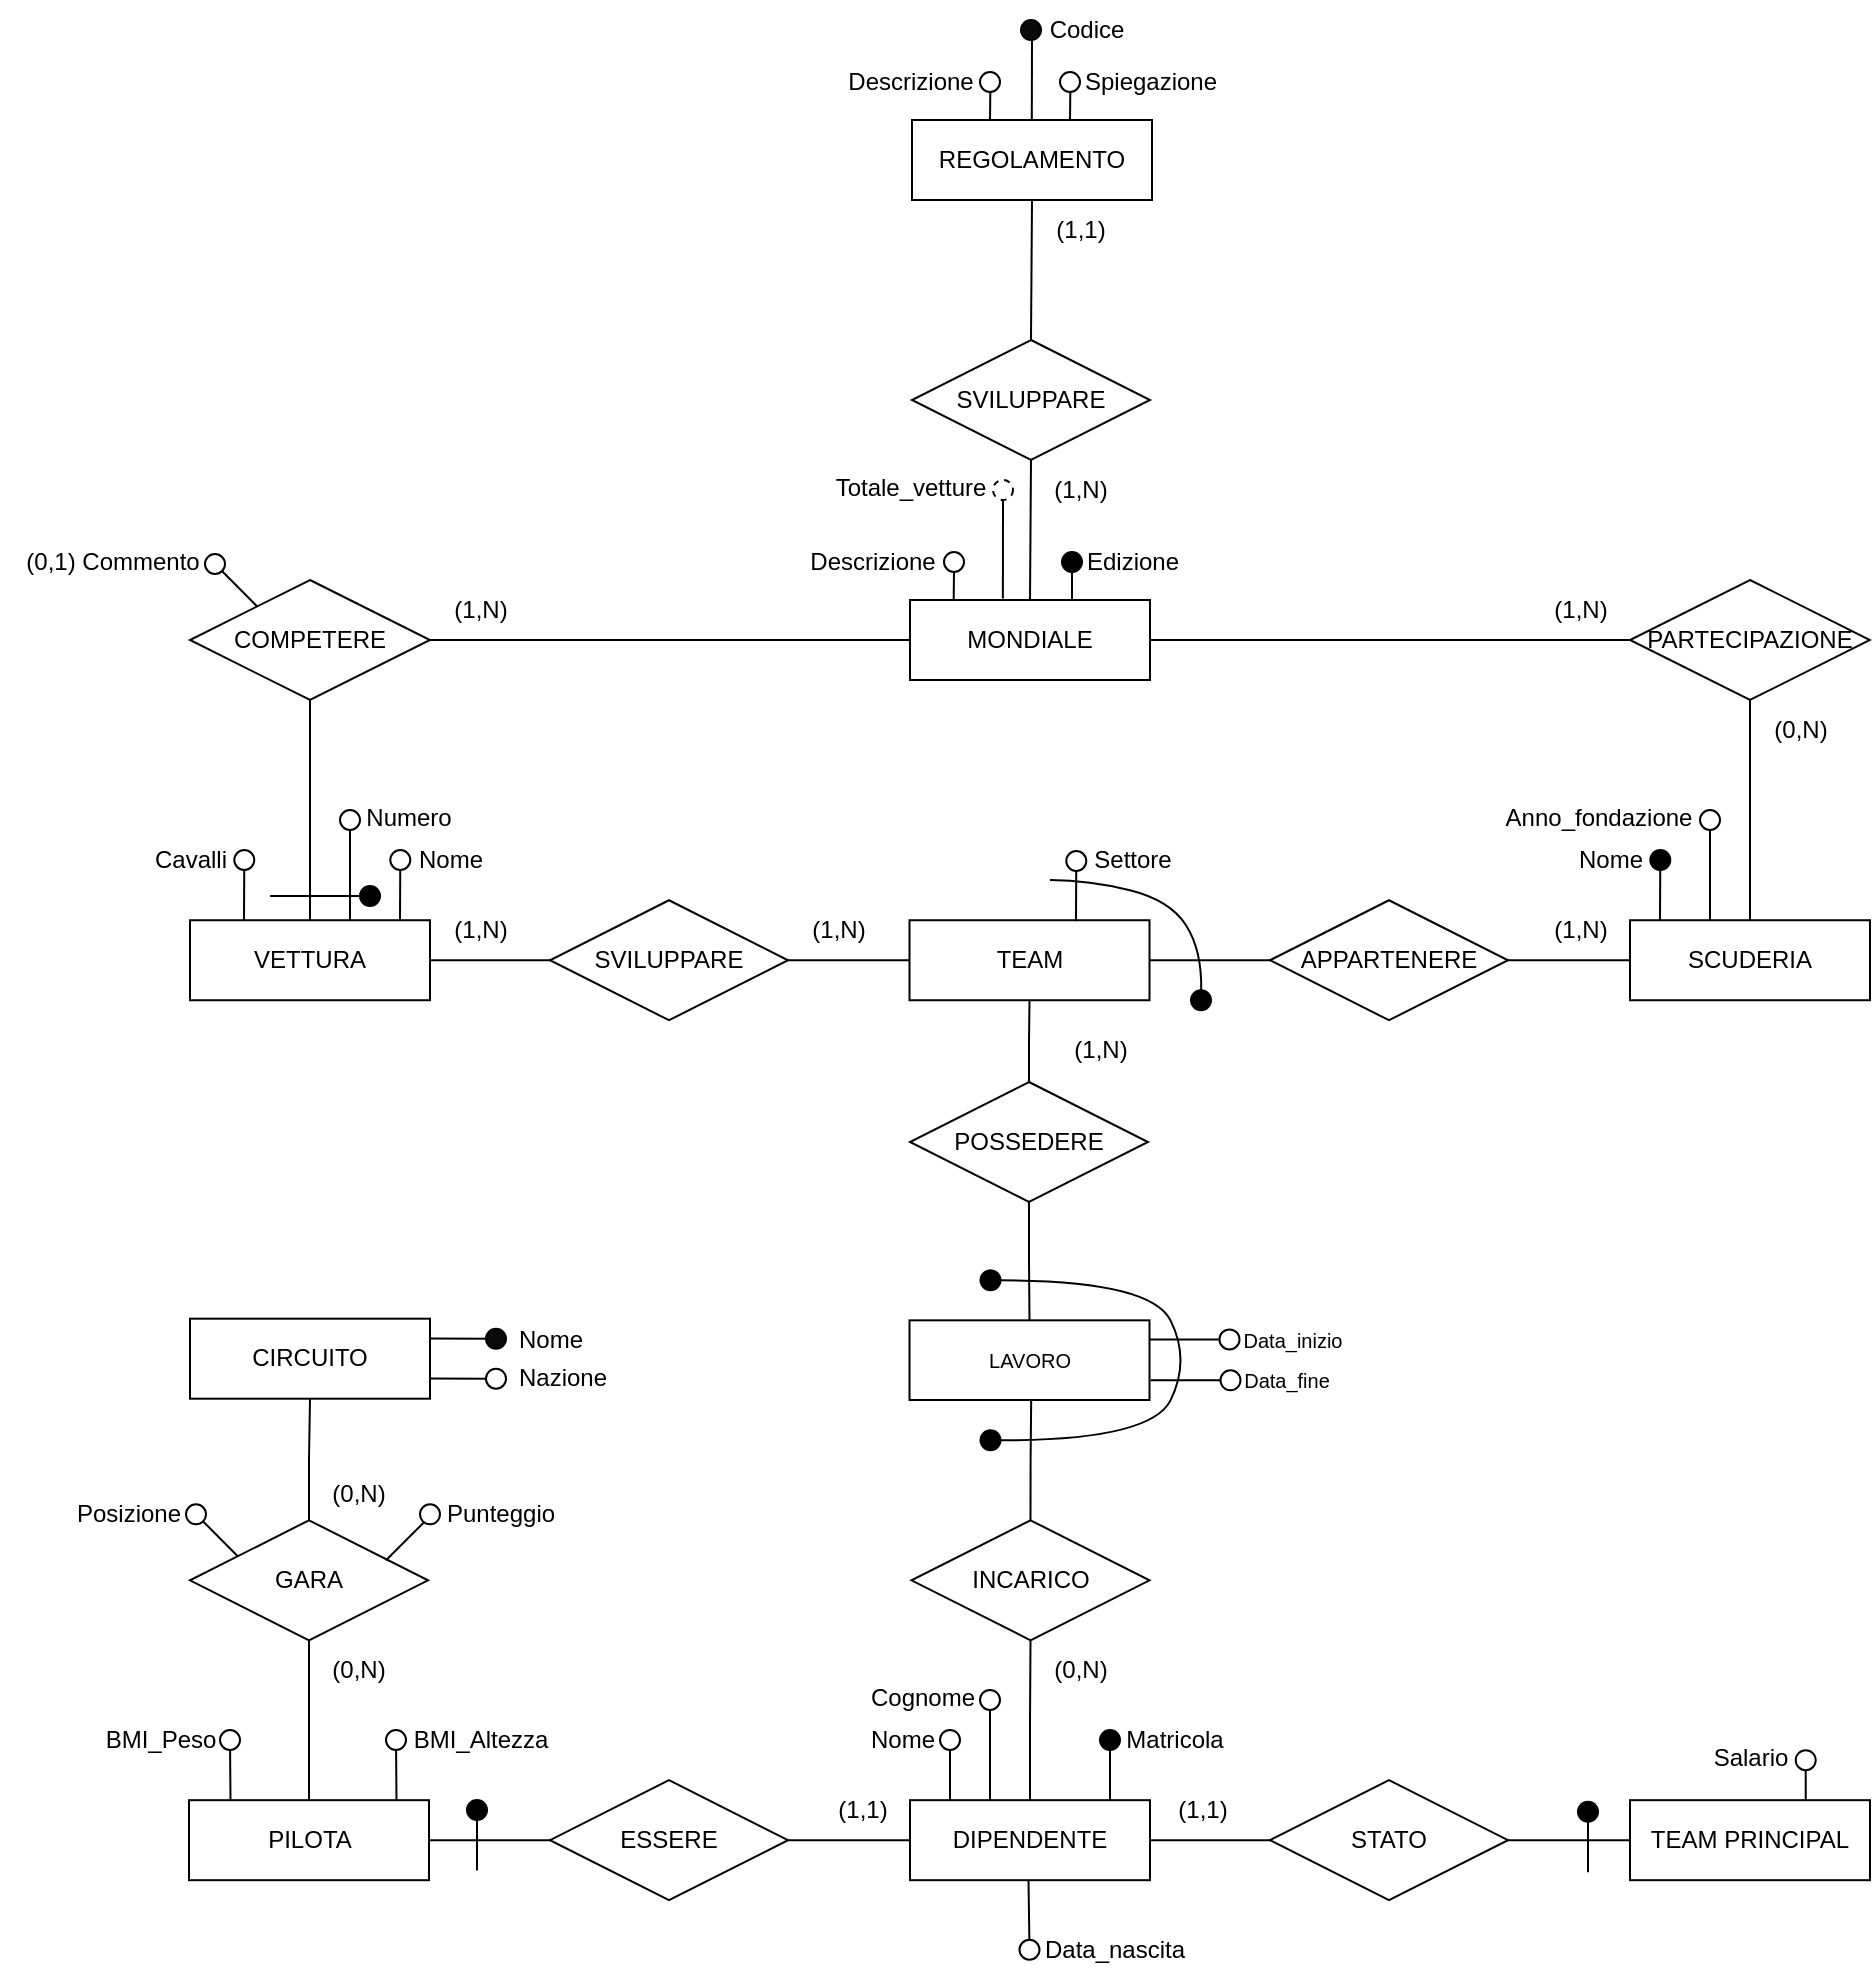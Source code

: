 <mxfile version="20.8.10" type="device"><diagram id="4FSDYyUPJSmBLNU-ZHvh" name="Pagina-1"><mxGraphModel dx="408" dy="1900" grid="1" gridSize="10" guides="1" tooltips="1" connect="1" arrows="1" fold="1" page="1" pageScale="1" pageWidth="827" pageHeight="1169" math="0" shadow="0"><root><mxCell id="0"/><mxCell id="1" parent="0"/><mxCell id="aHdvGGDk6KMCq1MpV2zg-126" style="edgeStyle=orthogonalEdgeStyle;rounded=0;orthogonalLoop=1;jettySize=auto;html=1;entryX=0;entryY=0.5;entryDx=0;entryDy=0;endArrow=none;endFill=0;" parent="1" source="aHdvGGDk6KMCq1MpV2zg-1" target="aHdvGGDk6KMCq1MpV2zg-125" edge="1"><mxGeometry relative="1" as="geometry"/></mxCell><mxCell id="aHdvGGDk6KMCq1MpV2zg-1" value="DIPENDENTE" style="rounded=0;whiteSpace=wrap;html=1;" parent="1" vertex="1"><mxGeometry x="2000" y="600.09" width="120" height="40" as="geometry"/></mxCell><mxCell id="aHdvGGDk6KMCq1MpV2zg-118" style="edgeStyle=orthogonalEdgeStyle;rounded=0;orthogonalLoop=1;jettySize=auto;html=1;entryX=0;entryY=0.5;entryDx=0;entryDy=0;endArrow=none;endFill=0;" parent="1" source="aHdvGGDk6KMCq1MpV2zg-4" target="aHdvGGDk6KMCq1MpV2zg-117" edge="1"><mxGeometry relative="1" as="geometry"/></mxCell><mxCell id="aHdvGGDk6KMCq1MpV2zg-4" value="PILOTA" style="rounded=0;whiteSpace=wrap;html=1;" parent="1" vertex="1"><mxGeometry x="1639.5" y="600.09" width="120" height="40" as="geometry"/></mxCell><mxCell id="aHdvGGDk6KMCq1MpV2zg-6" value="" style="endArrow=oval;html=1;rounded=0;endSize=10;endFill=1;" parent="1" edge="1"><mxGeometry width="50" height="50" relative="1" as="geometry"><mxPoint x="2100" y="600.09" as="sourcePoint"/><mxPoint x="2100" y="569.97" as="targetPoint"/></mxGeometry></mxCell><mxCell id="aHdvGGDk6KMCq1MpV2zg-7" value="" style="endArrow=oval;html=1;rounded=0;endSize=10;endFill=0;" parent="1" edge="1"><mxGeometry width="50" height="50" relative="1" as="geometry"><mxPoint x="2020" y="600.09" as="sourcePoint"/><mxPoint x="2020" y="569.97" as="targetPoint"/></mxGeometry></mxCell><mxCell id="aHdvGGDk6KMCq1MpV2zg-8" value="" style="endArrow=oval;html=1;rounded=0;endSize=10;endFill=0;" parent="1" edge="1"><mxGeometry width="50" height="50" relative="1" as="geometry"><mxPoint x="2040" y="600.09" as="sourcePoint"/><mxPoint x="2040" y="549.97" as="targetPoint"/></mxGeometry></mxCell><mxCell id="aHdvGGDk6KMCq1MpV2zg-9" value="Matricola" style="text;html=1;align=center;verticalAlign=middle;resizable=0;points=[];autosize=1;strokeColor=none;fillColor=none;" parent="1" vertex="1"><mxGeometry x="2097" y="554.97" width="70" height="30" as="geometry"/></mxCell><mxCell id="aHdvGGDk6KMCq1MpV2zg-10" value="Nome" style="text;html=1;align=center;verticalAlign=middle;resizable=0;points=[];autosize=1;strokeColor=none;fillColor=none;" parent="1" vertex="1"><mxGeometry x="1966" y="554.97" width="60" height="30" as="geometry"/></mxCell><mxCell id="aHdvGGDk6KMCq1MpV2zg-11" value="Cognome" style="text;html=1;align=center;verticalAlign=middle;resizable=0;points=[];autosize=1;strokeColor=none;fillColor=none;" parent="1" vertex="1"><mxGeometry x="1966" y="533.97" width="80" height="30" as="geometry"/></mxCell><mxCell id="aHdvGGDk6KMCq1MpV2zg-12" value="" style="endArrow=oval;html=1;rounded=0;endSize=10;endFill=0;" parent="1" edge="1"><mxGeometry width="50" height="50" relative="1" as="geometry"><mxPoint x="1743.25" y="600.09" as="sourcePoint"/><mxPoint x="1743" y="570" as="targetPoint"/></mxGeometry></mxCell><mxCell id="aHdvGGDk6KMCq1MpV2zg-16" value="MONDIALE" style="rounded=0;whiteSpace=wrap;html=1;" parent="1" vertex="1"><mxGeometry x="2000" width="120" height="40" as="geometry"/></mxCell><mxCell id="aHdvGGDk6KMCq1MpV2zg-17" value="Edizione" style="text;html=1;align=center;verticalAlign=middle;resizable=0;points=[];autosize=1;strokeColor=none;fillColor=none;" parent="1" vertex="1"><mxGeometry x="2076" y="-34" width="70" height="30" as="geometry"/></mxCell><mxCell id="aHdvGGDk6KMCq1MpV2zg-18" value="" style="ellipse;whiteSpace=wrap;html=1;" parent="1" vertex="1"><mxGeometry x="2017" y="-24" width="10" height="10" as="geometry"/></mxCell><mxCell id="aHdvGGDk6KMCq1MpV2zg-19" value="" style="endArrow=oval;html=1;rounded=0;endFill=1;endSize=10;" parent="1" edge="1"><mxGeometry x="-0.053" y="-9" width="50" height="50" relative="1" as="geometry"><mxPoint x="2081" as="sourcePoint"/><mxPoint x="2081" y="-19" as="targetPoint"/><mxPoint as="offset"/></mxGeometry></mxCell><mxCell id="aHdvGGDk6KMCq1MpV2zg-20" value="" style="endArrow=none;html=1;rounded=0;endFill=0;endSize=10;entryX=0.5;entryY=1;entryDx=0;entryDy=0;" parent="1" target="aHdvGGDk6KMCq1MpV2zg-18" edge="1"><mxGeometry x="1" y="-3" width="50" height="50" relative="1" as="geometry"><mxPoint x="2021.84" as="sourcePoint"/><mxPoint x="2022" y="-9" as="targetPoint"/><mxPoint as="offset"/></mxGeometry></mxCell><mxCell id="aHdvGGDk6KMCq1MpV2zg-23" value="Descrizione" style="text;html=1;align=center;verticalAlign=middle;resizable=0;points=[];autosize=1;strokeColor=none;fillColor=none;" parent="1" vertex="1"><mxGeometry x="1936" y="-34" width="90" height="30" as="geometry"/></mxCell><mxCell id="aHdvGGDk6KMCq1MpV2zg-25" style="edgeStyle=orthogonalEdgeStyle;rounded=0;orthogonalLoop=1;jettySize=auto;html=1;entryX=0;entryY=0.5;entryDx=0;entryDy=0;endArrow=none;endFill=0;endSize=10;" parent="1" source="aHdvGGDk6KMCq1MpV2zg-26" target="aHdvGGDk6KMCq1MpV2zg-37" edge="1"><mxGeometry relative="1" as="geometry"/></mxCell><mxCell id="aHdvGGDk6KMCq1MpV2zg-26" value="TEAM" style="rounded=0;whiteSpace=wrap;html=1;" parent="1" vertex="1"><mxGeometry x="1999.75" y="160.12" width="120" height="40" as="geometry"/></mxCell><mxCell id="aHdvGGDk6KMCq1MpV2zg-28" style="edgeStyle=orthogonalEdgeStyle;rounded=0;orthogonalLoop=1;jettySize=auto;html=1;entryX=0;entryY=0.5;entryDx=0;entryDy=0;endArrow=none;endFill=0;endSize=10;" parent="1" source="aHdvGGDk6KMCq1MpV2zg-31" target="aHdvGGDk6KMCq1MpV2zg-36" edge="1"><mxGeometry relative="1" as="geometry"/></mxCell><mxCell id="aHdvGGDk6KMCq1MpV2zg-29" style="edgeStyle=orthogonalEdgeStyle;rounded=0;orthogonalLoop=1;jettySize=auto;html=1;exitX=0.5;exitY=0;exitDx=0;exitDy=0;entryX=0.5;entryY=1;entryDx=0;entryDy=0;endArrow=none;endFill=0;endSize=10;" parent="1" source="aHdvGGDk6KMCq1MpV2zg-31" target="aHdvGGDk6KMCq1MpV2zg-39" edge="1"><mxGeometry relative="1" as="geometry"/></mxCell><mxCell id="aHdvGGDk6KMCq1MpV2zg-30" style="edgeStyle=orthogonalEdgeStyle;rounded=0;orthogonalLoop=1;jettySize=auto;html=1;exitX=0.75;exitY=0;exitDx=0;exitDy=0;endArrow=oval;endFill=0;endSize=10;" parent="1" edge="1"><mxGeometry relative="1" as="geometry"><mxPoint x="1745.143" y="130" as="targetPoint"/><mxPoint x="1745" y="160.12" as="sourcePoint"/></mxGeometry></mxCell><mxCell id="aHdvGGDk6KMCq1MpV2zg-31" value="VETTURA" style="rounded=0;whiteSpace=wrap;html=1;" parent="1" vertex="1"><mxGeometry x="1640" y="160.12" width="120" height="40" as="geometry"/></mxCell><mxCell id="aHdvGGDk6KMCq1MpV2zg-32" style="edgeStyle=orthogonalEdgeStyle;rounded=0;orthogonalLoop=1;jettySize=auto;html=1;exitX=0.5;exitY=0;exitDx=0;exitDy=0;entryX=0.5;entryY=1;entryDx=0;entryDy=0;endArrow=none;endFill=0;endSize=10;" parent="1" source="aHdvGGDk6KMCq1MpV2zg-34" target="aHdvGGDk6KMCq1MpV2zg-41" edge="1"><mxGeometry relative="1" as="geometry"/></mxCell><mxCell id="aHdvGGDk6KMCq1MpV2zg-33" style="edgeStyle=orthogonalEdgeStyle;rounded=0;orthogonalLoop=1;jettySize=auto;html=1;exitX=0;exitY=0.5;exitDx=0;exitDy=0;entryX=1;entryY=0.5;entryDx=0;entryDy=0;endArrow=none;endFill=0;" parent="1" source="aHdvGGDk6KMCq1MpV2zg-34" target="aHdvGGDk6KMCq1MpV2zg-37" edge="1"><mxGeometry relative="1" as="geometry"><Array as="points"><mxPoint x="2320" y="180"/><mxPoint x="2320" y="180"/></Array></mxGeometry></mxCell><mxCell id="aHdvGGDk6KMCq1MpV2zg-34" value="SCUDERIA" style="rounded=0;whiteSpace=wrap;html=1;" parent="1" vertex="1"><mxGeometry x="2360" y="160.12" width="120" height="40" as="geometry"/></mxCell><mxCell id="aHdvGGDk6KMCq1MpV2zg-35" style="edgeStyle=orthogonalEdgeStyle;rounded=0;orthogonalLoop=1;jettySize=auto;html=1;entryX=0;entryY=0.5;entryDx=0;entryDy=0;endArrow=none;endFill=0;endSize=10;exitX=1;exitY=0.5;exitDx=0;exitDy=0;" parent="1" source="aHdvGGDk6KMCq1MpV2zg-36" target="aHdvGGDk6KMCq1MpV2zg-26" edge="1"><mxGeometry relative="1" as="geometry"><Array as="points"><mxPoint x="1960" y="180"/><mxPoint x="1960" y="180"/></Array></mxGeometry></mxCell><mxCell id="aHdvGGDk6KMCq1MpV2zg-36" value="SVILUPPARE" style="rhombus;whiteSpace=wrap;html=1;fillColor=#FFFFFF;" parent="1" vertex="1"><mxGeometry x="1820" y="150.12" width="119" height="60" as="geometry"/></mxCell><mxCell id="aHdvGGDk6KMCq1MpV2zg-37" value="APPARTENERE" style="rhombus;whiteSpace=wrap;html=1;fillColor=#FFFFFF;" parent="1" vertex="1"><mxGeometry x="2180" y="150.12" width="119" height="60" as="geometry"/></mxCell><mxCell id="aHdvGGDk6KMCq1MpV2zg-38" style="edgeStyle=orthogonalEdgeStyle;rounded=0;orthogonalLoop=1;jettySize=auto;html=1;exitX=1;exitY=0.5;exitDx=0;exitDy=0;entryX=0;entryY=0.5;entryDx=0;entryDy=0;endArrow=none;endFill=0;endSize=10;" parent="1" source="aHdvGGDk6KMCq1MpV2zg-39" target="aHdvGGDk6KMCq1MpV2zg-16" edge="1"><mxGeometry relative="1" as="geometry"><mxPoint x="1994" y="16" as="targetPoint"/></mxGeometry></mxCell><mxCell id="aHdvGGDk6KMCq1MpV2zg-39" value="COMPETERE" style="rhombus;whiteSpace=wrap;html=1;fillColor=#FFFFFF;" parent="1" vertex="1"><mxGeometry x="1640" y="-10" width="120" height="60" as="geometry"/></mxCell><mxCell id="aHdvGGDk6KMCq1MpV2zg-40" style="edgeStyle=orthogonalEdgeStyle;rounded=0;orthogonalLoop=1;jettySize=auto;html=1;exitX=0;exitY=0.5;exitDx=0;exitDy=0;entryX=1;entryY=0.5;entryDx=0;entryDy=0;endArrow=none;endFill=0;endSize=10;" parent="1" source="aHdvGGDk6KMCq1MpV2zg-41" target="aHdvGGDk6KMCq1MpV2zg-16" edge="1"><mxGeometry relative="1" as="geometry"><mxPoint x="2114" y="16" as="targetPoint"/></mxGeometry></mxCell><mxCell id="aHdvGGDk6KMCq1MpV2zg-41" value="PARTECIPAZIONE" style="rhombus;whiteSpace=wrap;html=1;fillColor=#FFFFFF;" parent="1" vertex="1"><mxGeometry x="2360" y="-10" width="120" height="60" as="geometry"/></mxCell><mxCell id="aHdvGGDk6KMCq1MpV2zg-42" value="CIRCUITO" style="rounded=0;whiteSpace=wrap;html=1;" parent="1" vertex="1"><mxGeometry x="1640" y="359.34" width="120" height="40" as="geometry"/></mxCell><mxCell id="aHdvGGDk6KMCq1MpV2zg-43" value="(1,N)" style="text;html=1;align=center;verticalAlign=middle;resizable=0;points=[];autosize=1;strokeColor=none;fillColor=none;" parent="1" vertex="1"><mxGeometry x="1760" y="-10" width="50" height="30" as="geometry"/></mxCell><mxCell id="aHdvGGDk6KMCq1MpV2zg-44" value="(1,N)" style="text;html=1;align=center;verticalAlign=middle;resizable=0;points=[];autosize=1;strokeColor=none;fillColor=none;" parent="1" vertex="1"><mxGeometry x="1939" y="150.12" width="50" height="30" as="geometry"/></mxCell><mxCell id="aHdvGGDk6KMCq1MpV2zg-45" value="(0,N)" style="text;html=1;align=center;verticalAlign=middle;resizable=0;points=[];autosize=1;strokeColor=none;fillColor=none;" parent="1" vertex="1"><mxGeometry x="2420" y="50" width="50" height="30" as="geometry"/></mxCell><mxCell id="aHdvGGDk6KMCq1MpV2zg-46" value="(1,N)" style="text;html=1;align=center;verticalAlign=middle;resizable=0;points=[];autosize=1;strokeColor=none;fillColor=none;" parent="1" vertex="1"><mxGeometry x="2310" y="-10" width="50" height="30" as="geometry"/></mxCell><mxCell id="aHdvGGDk6KMCq1MpV2zg-47" value="Numero" style="text;html=1;align=center;verticalAlign=middle;resizable=0;points=[];autosize=1;strokeColor=none;fillColor=none;" parent="1" vertex="1"><mxGeometry x="1713.5" y="94" width="70" height="30" as="geometry"/></mxCell><mxCell id="aHdvGGDk6KMCq1MpV2zg-48" style="edgeStyle=orthogonalEdgeStyle;rounded=0;orthogonalLoop=1;jettySize=auto;html=1;exitX=0.75;exitY=0;exitDx=0;exitDy=0;endArrow=oval;endFill=0;endSize=10;" parent="1" edge="1"><mxGeometry x="-0.293" y="-7" relative="1" as="geometry"><mxPoint x="2083.143" y="130.5" as="targetPoint"/><mxPoint x="2083" y="160.62" as="sourcePoint"/><mxPoint as="offset"/></mxGeometry></mxCell><mxCell id="aHdvGGDk6KMCq1MpV2zg-49" value="Settore" style="text;html=1;align=center;verticalAlign=middle;resizable=0;points=[];autosize=1;strokeColor=none;fillColor=none;" parent="1" vertex="1"><mxGeometry x="2081" y="115.12" width="60" height="30" as="geometry"/></mxCell><mxCell id="aHdvGGDk6KMCq1MpV2zg-50" value="" style="ellipse;whiteSpace=wrap;html=1;aspect=fixed;dashed=1;" parent="1" vertex="1"><mxGeometry x="2041.5" y="-60" width="10" height="10" as="geometry"/></mxCell><mxCell id="aHdvGGDk6KMCq1MpV2zg-51" value="(1,N)" style="text;html=1;align=center;verticalAlign=middle;resizable=0;points=[];autosize=1;strokeColor=none;fillColor=none;" parent="1" vertex="1"><mxGeometry x="2310" y="150.12" width="50" height="30" as="geometry"/></mxCell><mxCell id="aHdvGGDk6KMCq1MpV2zg-52" style="edgeStyle=orthogonalEdgeStyle;rounded=0;orthogonalLoop=1;jettySize=auto;html=1;exitX=0.75;exitY=0;exitDx=0;exitDy=0;endArrow=oval;endFill=1;endSize=10;targetPerimeterSpacing=-1;" parent="1" edge="1"><mxGeometry x="-0.293" y="-7" relative="1" as="geometry"><mxPoint x="2375.143" y="130" as="targetPoint"/><mxPoint x="2375" y="160.12" as="sourcePoint"/><mxPoint as="offset"/></mxGeometry></mxCell><mxCell id="aHdvGGDk6KMCq1MpV2zg-53" value="Nome" style="text;html=1;align=center;verticalAlign=middle;resizable=0;points=[];autosize=1;strokeColor=none;fillColor=none;" parent="1" vertex="1"><mxGeometry x="2320" y="115.12" width="60" height="30" as="geometry"/></mxCell><mxCell id="aHdvGGDk6KMCq1MpV2zg-54" value="" style="endArrow=oval;html=1;rounded=0;endFill=0;endSize=10;" parent="1" edge="1"><mxGeometry x="-0.543" y="-12" width="50" height="50" relative="1" as="geometry"><mxPoint x="2400" y="160" as="sourcePoint"/><mxPoint x="2400" y="110" as="targetPoint"/><mxPoint as="offset"/></mxGeometry></mxCell><mxCell id="aHdvGGDk6KMCq1MpV2zg-55" value="Anno_fondazione" style="text;html=1;align=center;verticalAlign=middle;resizable=0;points=[];autosize=1;strokeColor=none;fillColor=none;dashed=1;" parent="1" vertex="1"><mxGeometry x="2284" y="94" width="120" height="30" as="geometry"/></mxCell><mxCell id="aHdvGGDk6KMCq1MpV2zg-57" style="edgeStyle=orthogonalEdgeStyle;rounded=0;orthogonalLoop=1;jettySize=auto;html=1;entryX=0.5;entryY=1;entryDx=0;entryDy=0;fontSize=10;startArrow=none;startFill=0;endArrow=none;endFill=0;startSize=10;endSize=10;targetPerimeterSpacing=0;exitX=0.5;exitY=0;exitDx=0;exitDy=0;" parent="1" source="aHdvGGDk6KMCq1MpV2zg-1" target="aHdvGGDk6KMCq1MpV2zg-79" edge="1"><mxGeometry relative="1" as="geometry"/></mxCell><mxCell id="aHdvGGDk6KMCq1MpV2zg-58" value="TEAM PRINCIPAL" style="rounded=0;whiteSpace=wrap;html=1;" parent="1" vertex="1"><mxGeometry x="2360" y="600.09" width="120" height="40" as="geometry"/></mxCell><mxCell id="aHdvGGDk6KMCq1MpV2zg-59" value="" style="endArrow=oval;html=1;rounded=0;endSize=10;endFill=0;" parent="1" edge="1"><mxGeometry width="50" height="50" relative="1" as="geometry"><mxPoint x="2447.86" y="600.09" as="sourcePoint"/><mxPoint x="2447.86" y="580.09" as="targetPoint"/></mxGeometry></mxCell><mxCell id="aHdvGGDk6KMCq1MpV2zg-60" value="Salario" style="text;html=1;align=center;verticalAlign=middle;resizable=0;points=[];autosize=1;strokeColor=none;fillColor=none;" parent="1" vertex="1"><mxGeometry x="2390" y="563.97" width="60" height="30" as="geometry"/></mxCell><mxCell id="aHdvGGDk6KMCq1MpV2zg-61" value="(0,N)" style="text;html=1;align=center;verticalAlign=middle;resizable=0;points=[];autosize=1;strokeColor=none;fillColor=none;" parent="1" vertex="1"><mxGeometry x="2060" y="520.14" width="50" height="30" as="geometry"/></mxCell><mxCell id="aHdvGGDk6KMCq1MpV2zg-62" value="(1,N)" style="text;html=1;align=center;verticalAlign=middle;resizable=0;points=[];autosize=1;strokeColor=none;fillColor=none;" parent="1" vertex="1"><mxGeometry x="2070" y="210.12" width="50" height="30" as="geometry"/></mxCell><mxCell id="aHdvGGDk6KMCq1MpV2zg-63" value="" style="endArrow=none;html=1;rounded=0;exitX=0;exitY=0.25;exitDx=0;exitDy=0;" parent="1" edge="1"><mxGeometry width="50" height="50" relative="1" as="geometry"><mxPoint x="1790" y="369.34" as="sourcePoint"/><mxPoint x="1760" y="369.22" as="targetPoint"/></mxGeometry></mxCell><mxCell id="aHdvGGDk6KMCq1MpV2zg-64" value="" style="ellipse;whiteSpace=wrap;html=1;fillColor=#0A0A0A;" parent="1" vertex="1"><mxGeometry x="1788" y="364.34" width="10" height="10" as="geometry"/></mxCell><mxCell id="aHdvGGDk6KMCq1MpV2zg-65" value="Nome" style="text;html=1;align=center;verticalAlign=middle;resizable=0;points=[];autosize=1;strokeColor=none;fillColor=none;" parent="1" vertex="1"><mxGeometry x="1789.5" y="355.34" width="60" height="30" as="geometry"/></mxCell><mxCell id="aHdvGGDk6KMCq1MpV2zg-66" value="" style="endArrow=none;html=1;rounded=0;exitX=0;exitY=0.25;exitDx=0;exitDy=0;" parent="1" edge="1"><mxGeometry width="50" height="50" relative="1" as="geometry"><mxPoint x="1790" y="389.34" as="sourcePoint"/><mxPoint x="1760" y="389.22" as="targetPoint"/></mxGeometry></mxCell><mxCell id="aHdvGGDk6KMCq1MpV2zg-67" value="" style="ellipse;whiteSpace=wrap;html=1;" parent="1" vertex="1"><mxGeometry x="1788" y="384.34" width="10" height="10" as="geometry"/></mxCell><mxCell id="aHdvGGDk6KMCq1MpV2zg-68" value="LAVORO" style="rounded=0;whiteSpace=wrap;html=1;fontSize=10;" parent="1" vertex="1"><mxGeometry x="1999.75" y="360.17" width="120" height="39.83" as="geometry"/></mxCell><mxCell id="aHdvGGDk6KMCq1MpV2zg-69" value="" style="endArrow=oval;html=1;rounded=0;fontSize=10;startSize=10;endSize=10;targetPerimeterSpacing=0;endFill=0;" parent="1" edge="1"><mxGeometry width="50" height="50" relative="1" as="geometry"><mxPoint x="2119.75" y="369.7" as="sourcePoint"/><mxPoint x="2159.75" y="369.7" as="targetPoint"/></mxGeometry></mxCell><mxCell id="aHdvGGDk6KMCq1MpV2zg-70" value="Data_inizio" style="text;html=1;align=center;verticalAlign=middle;resizable=0;points=[];autosize=1;strokeColor=none;fillColor=none;fontSize=10;" parent="1" vertex="1"><mxGeometry x="2156.25" y="355.34" width="70" height="30" as="geometry"/></mxCell><mxCell id="aHdvGGDk6KMCq1MpV2zg-71" style="edgeStyle=orthogonalEdgeStyle;rounded=0;orthogonalLoop=1;jettySize=auto;html=1;exitX=0.5;exitY=0;exitDx=0;exitDy=0;fontSize=10;startArrow=none;startFill=0;endArrow=none;endFill=0;startSize=10;endSize=10;targetPerimeterSpacing=0;entryX=0.5;entryY=1;entryDx=0;entryDy=0;" parent="1" source="aHdvGGDk6KMCq1MpV2zg-73" target="aHdvGGDk6KMCq1MpV2zg-26" edge="1"><mxGeometry relative="1" as="geometry"/></mxCell><mxCell id="aHdvGGDk6KMCq1MpV2zg-72" style="edgeStyle=orthogonalEdgeStyle;rounded=0;orthogonalLoop=1;jettySize=auto;html=1;exitX=0.5;exitY=1;exitDx=0;exitDy=0;entryX=0.5;entryY=0;entryDx=0;entryDy=0;endArrow=none;endFill=0;endSize=10;" parent="1" source="aHdvGGDk6KMCq1MpV2zg-73" target="aHdvGGDk6KMCq1MpV2zg-68" edge="1"><mxGeometry relative="1" as="geometry"/></mxCell><mxCell id="aHdvGGDk6KMCq1MpV2zg-73" value="POSSEDERE" style="rhombus;whiteSpace=wrap;html=1;fillColor=#FFFFFF;" parent="1" vertex="1"><mxGeometry x="2000" y="241" width="119" height="60" as="geometry"/></mxCell><mxCell id="aHdvGGDk6KMCq1MpV2zg-74" value="" style="curved=1;endArrow=oval;html=1;rounded=0;fontSize=10;startSize=10;endSize=10;targetPerimeterSpacing=0;endFill=1;startArrow=oval;startFill=1;" parent="1" edge="1"><mxGeometry width="50" height="50" relative="1" as="geometry"><mxPoint x="2040.25" y="420.17" as="sourcePoint"/><mxPoint x="2040.25" y="340.17" as="targetPoint"/><Array as="points"><mxPoint x="2120.25" y="420.17"/><mxPoint x="2140.25" y="380.17"/><mxPoint x="2120.25" y="340.17"/></Array></mxGeometry></mxCell><mxCell id="aHdvGGDk6KMCq1MpV2zg-75" value="" style="endArrow=oval;html=1;rounded=0;fontSize=10;startSize=10;endSize=10;targetPerimeterSpacing=0;startArrow=none;startFill=0;endFill=1;" parent="1" edge="1"><mxGeometry width="50" height="50" relative="1" as="geometry"><mxPoint x="1680" y="148" as="sourcePoint"/><mxPoint x="1730" y="148" as="targetPoint"/></mxGeometry></mxCell><mxCell id="aHdvGGDk6KMCq1MpV2zg-76" value="" style="endArrow=oval;html=1;rounded=0;fontSize=10;startSize=10;endSize=10;endFill=0;" parent="1" edge="1"><mxGeometry width="50" height="50" relative="1" as="geometry"><mxPoint x="2120.25" y="390.17" as="sourcePoint"/><mxPoint x="2160.25" y="390.17" as="targetPoint"/></mxGeometry></mxCell><mxCell id="aHdvGGDk6KMCq1MpV2zg-77" value="Data_fine" style="text;html=1;align=center;verticalAlign=middle;resizable=0;points=[];autosize=1;strokeColor=none;fillColor=none;fontSize=10;" parent="1" vertex="1"><mxGeometry x="2153.25" y="375.34" width="70" height="30" as="geometry"/></mxCell><mxCell id="aHdvGGDk6KMCq1MpV2zg-78" style="edgeStyle=orthogonalEdgeStyle;rounded=0;orthogonalLoop=1;jettySize=auto;html=1;exitX=0.5;exitY=0;exitDx=0;exitDy=0;entryX=0.507;entryY=1.005;entryDx=0;entryDy=0;endArrow=none;endFill=0;endSize=10;entryPerimeter=0;" parent="1" source="aHdvGGDk6KMCq1MpV2zg-79" target="aHdvGGDk6KMCq1MpV2zg-68" edge="1"><mxGeometry relative="1" as="geometry"/></mxCell><mxCell id="aHdvGGDk6KMCq1MpV2zg-79" value="INCARICO" style="rhombus;whiteSpace=wrap;html=1;fillColor=#FFFFFF;" parent="1" vertex="1"><mxGeometry x="2000.75" y="460.14" width="119" height="60" as="geometry"/></mxCell><mxCell id="aHdvGGDk6KMCq1MpV2zg-81" value="Data_nascita" style="text;html=1;align=center;verticalAlign=middle;resizable=0;points=[];autosize=1;strokeColor=none;fillColor=none;" parent="1" vertex="1"><mxGeometry x="2057" y="660.21" width="90" height="30" as="geometry"/></mxCell><mxCell id="aHdvGGDk6KMCq1MpV2zg-82" value="BMI_Altezza" style="text;html=1;align=center;verticalAlign=middle;resizable=0;points=[];autosize=1;strokeColor=none;fillColor=none;" parent="1" vertex="1"><mxGeometry x="1740" y="554.97" width="90" height="30" as="geometry"/></mxCell><mxCell id="aHdvGGDk6KMCq1MpV2zg-85" style="edgeStyle=orthogonalEdgeStyle;rounded=0;orthogonalLoop=1;jettySize=auto;html=1;exitX=0.75;exitY=0;exitDx=0;exitDy=0;endArrow=oval;endFill=0;endSize=10;" parent="1" edge="1"><mxGeometry relative="1" as="geometry"><mxPoint x="1667.143" y="130" as="targetPoint"/><mxPoint x="1667.0" y="160.12" as="sourcePoint"/></mxGeometry></mxCell><mxCell id="aHdvGGDk6KMCq1MpV2zg-86" value="Cavalli" style="text;html=1;align=center;verticalAlign=middle;resizable=0;points=[];autosize=1;strokeColor=none;fillColor=none;" parent="1" vertex="1"><mxGeometry x="1610" y="115.12" width="60" height="30" as="geometry"/></mxCell><mxCell id="aHdvGGDk6KMCq1MpV2zg-87" value="(0,N)" style="text;html=1;align=center;verticalAlign=middle;resizable=0;points=[];autosize=1;strokeColor=none;fillColor=none;" parent="1" vertex="1"><mxGeometry x="1699" y="432.14" width="50" height="30" as="geometry"/></mxCell><mxCell id="aHdvGGDk6KMCq1MpV2zg-88" style="edgeStyle=orthogonalEdgeStyle;rounded=0;orthogonalLoop=1;jettySize=auto;html=1;endArrow=oval;endFill=0;endSize=10;" parent="1" edge="1"><mxGeometry relative="1" as="geometry"><mxPoint x="1720" y="110" as="targetPoint"/><mxPoint x="1720" y="160" as="sourcePoint"/></mxGeometry></mxCell><mxCell id="aHdvGGDk6KMCq1MpV2zg-89" value="Nome" style="text;html=1;align=center;verticalAlign=middle;resizable=0;points=[];autosize=1;strokeColor=none;fillColor=none;" parent="1" vertex="1"><mxGeometry x="1740" y="115.12" width="60" height="30" as="geometry"/></mxCell><mxCell id="aHdvGGDk6KMCq1MpV2zg-90" value="" style="curved=1;endArrow=oval;html=1;rounded=0;endFill=1;endSize=10;" parent="1" edge="1"><mxGeometry x="-1" y="-41" width="50" height="50" relative="1" as="geometry"><mxPoint x="2070" y="140" as="sourcePoint"/><mxPoint x="2145.5" y="200.12" as="targetPoint"/><Array as="points"><mxPoint x="2090" y="140.12"/><mxPoint x="2130" y="150.12"/><mxPoint x="2146" y="175.06"/><mxPoint x="2145.5" y="200.12"/></Array><mxPoint x="-39" y="-24" as="offset"/></mxGeometry></mxCell><mxCell id="aHdvGGDk6KMCq1MpV2zg-91" style="edgeStyle=orthogonalEdgeStyle;rounded=0;orthogonalLoop=1;jettySize=auto;html=1;exitX=0.5;exitY=1;exitDx=0;exitDy=0;entryX=0.5;entryY=0;entryDx=0;entryDy=0;startArrow=none;startFill=0;endArrow=none;endFill=0;startSize=10;endSize=10;targetPerimeterSpacing=0;" parent="1" source="aHdvGGDk6KMCq1MpV2zg-93" target="aHdvGGDk6KMCq1MpV2zg-4" edge="1"><mxGeometry relative="1" as="geometry"/></mxCell><mxCell id="aHdvGGDk6KMCq1MpV2zg-92" style="edgeStyle=orthogonalEdgeStyle;rounded=0;orthogonalLoop=1;jettySize=auto;html=1;exitX=0.5;exitY=0;exitDx=0;exitDy=0;entryX=0.5;entryY=1;entryDx=0;entryDy=0;startArrow=none;startFill=0;endArrow=none;endFill=0;startSize=10;endSize=10;targetPerimeterSpacing=0;" parent="1" source="aHdvGGDk6KMCq1MpV2zg-93" target="aHdvGGDk6KMCq1MpV2zg-42" edge="1"><mxGeometry relative="1" as="geometry"/></mxCell><mxCell id="aHdvGGDk6KMCq1MpV2zg-93" value="GARA" style="rhombus;whiteSpace=wrap;html=1;fillColor=#FFFFFF;" parent="1" vertex="1"><mxGeometry x="1640" y="460.14" width="119" height="60" as="geometry"/></mxCell><mxCell id="aHdvGGDk6KMCq1MpV2zg-94" value="(0,N)" style="text;html=1;align=center;verticalAlign=middle;resizable=0;points=[];autosize=1;strokeColor=none;fillColor=none;" parent="1" vertex="1"><mxGeometry x="1699" y="520.14" width="50" height="30" as="geometry"/></mxCell><mxCell id="aHdvGGDk6KMCq1MpV2zg-95" value="Posizione" style="text;html=1;align=center;verticalAlign=middle;resizable=0;points=[];autosize=1;strokeColor=none;fillColor=none;" parent="1" vertex="1"><mxGeometry x="1569" y="442.14" width="80" height="30" as="geometry"/></mxCell><mxCell id="aHdvGGDk6KMCq1MpV2zg-96" value="" style="endArrow=none;html=1;rounded=0;exitX=0;exitY=0.25;exitDx=0;exitDy=0;" parent="1" edge="1"><mxGeometry width="50" height="50" relative="1" as="geometry"><mxPoint x="1664" y="478.26" as="sourcePoint"/><mxPoint x="1644" y="458.14" as="targetPoint"/></mxGeometry></mxCell><mxCell id="aHdvGGDk6KMCq1MpV2zg-97" value="" style="ellipse;whiteSpace=wrap;html=1;" parent="1" vertex="1"><mxGeometry x="1638" y="452.14" width="10" height="10" as="geometry"/></mxCell><mxCell id="aHdvGGDk6KMCq1MpV2zg-98" value="Punteggio" style="text;html=1;align=center;verticalAlign=middle;resizable=0;points=[];autosize=1;strokeColor=none;fillColor=none;" parent="1" vertex="1"><mxGeometry x="1755" y="442.14" width="80" height="30" as="geometry"/></mxCell><mxCell id="aHdvGGDk6KMCq1MpV2zg-99" value="" style="endArrow=none;html=1;rounded=0;" parent="1" edge="1"><mxGeometry width="50" height="50" relative="1" as="geometry"><mxPoint x="1738.0" y="480.14" as="sourcePoint"/><mxPoint x="1758.0" y="460.14" as="targetPoint"/></mxGeometry></mxCell><mxCell id="aHdvGGDk6KMCq1MpV2zg-100" value="" style="ellipse;whiteSpace=wrap;html=1;" parent="1" vertex="1"><mxGeometry x="1755" y="452.14" width="10" height="10" as="geometry"/></mxCell><mxCell id="aHdvGGDk6KMCq1MpV2zg-101" value="(1,N)" style="text;html=1;align=center;verticalAlign=middle;resizable=0;points=[];autosize=1;strokeColor=none;fillColor=none;" parent="1" vertex="1"><mxGeometry x="1760" y="150.12" width="50" height="30" as="geometry"/></mxCell><mxCell id="aHdvGGDk6KMCq1MpV2zg-102" value="Nazione" style="text;html=1;align=center;verticalAlign=middle;resizable=0;points=[];autosize=1;strokeColor=none;fillColor=none;" parent="1" vertex="1"><mxGeometry x="1790.5" y="374.34" width="70" height="30" as="geometry"/></mxCell><mxCell id="aHdvGGDk6KMCq1MpV2zg-104" value="REGOLAMENTO" style="rounded=0;whiteSpace=wrap;html=1;" parent="1" vertex="1"><mxGeometry x="2001" y="-240" width="120" height="40" as="geometry"/></mxCell><mxCell id="aHdvGGDk6KMCq1MpV2zg-105" value="SVILUPPARE" style="rhombus;whiteSpace=wrap;html=1;fillColor=#FFFFFF;" parent="1" vertex="1"><mxGeometry x="2001" y="-130" width="119" height="60" as="geometry"/></mxCell><mxCell id="aHdvGGDk6KMCq1MpV2zg-106" value="" style="endArrow=none;html=1;rounded=0;entryX=0.5;entryY=1;entryDx=0;entryDy=0;exitX=0.5;exitY=0;exitDx=0;exitDy=0;" parent="1" source="aHdvGGDk6KMCq1MpV2zg-16" target="aHdvGGDk6KMCq1MpV2zg-105" edge="1"><mxGeometry width="50" height="50" relative="1" as="geometry"><mxPoint x="2055.5" as="sourcePoint"/><mxPoint x="2105.5" y="-50" as="targetPoint"/></mxGeometry></mxCell><mxCell id="aHdvGGDk6KMCq1MpV2zg-107" value="" style="endArrow=none;html=1;rounded=0;entryX=0.5;entryY=1;entryDx=0;entryDy=0;exitX=0.5;exitY=0;exitDx=0;exitDy=0;" parent="1" source="aHdvGGDk6KMCq1MpV2zg-105" target="aHdvGGDk6KMCq1MpV2zg-104" edge="1"><mxGeometry width="50" height="50" relative="1" as="geometry"><mxPoint x="2080" y="-140" as="sourcePoint"/><mxPoint x="2080" y="-190" as="targetPoint"/></mxGeometry></mxCell><mxCell id="aHdvGGDk6KMCq1MpV2zg-109" value="Spiegazione" style="text;html=1;align=center;verticalAlign=middle;resizable=0;points=[];autosize=1;strokeColor=none;fillColor=none;" parent="1" vertex="1"><mxGeometry x="2075" y="-274" width="90" height="30" as="geometry"/></mxCell><mxCell id="aHdvGGDk6KMCq1MpV2zg-110" value="" style="ellipse;whiteSpace=wrap;html=1;" parent="1" vertex="1"><mxGeometry x="2035" y="-264" width="10" height="10" as="geometry"/></mxCell><mxCell id="aHdvGGDk6KMCq1MpV2zg-111" value="Descrizione" style="text;html=1;align=center;verticalAlign=middle;resizable=0;points=[];autosize=1;strokeColor=none;fillColor=none;" parent="1" vertex="1"><mxGeometry x="1955" y="-274" width="90" height="30" as="geometry"/></mxCell><mxCell id="aHdvGGDk6KMCq1MpV2zg-112" value="" style="endArrow=none;html=1;rounded=0;endFill=0;endSize=10;entryX=0.5;entryY=1;entryDx=0;entryDy=0;" parent="1" edge="1"><mxGeometry x="1" y="-3" width="50" height="50" relative="1" as="geometry"><mxPoint x="2040.0" y="-240" as="sourcePoint"/><mxPoint x="2040.16" y="-254" as="targetPoint"/><mxPoint as="offset"/></mxGeometry></mxCell><mxCell id="aHdvGGDk6KMCq1MpV2zg-114" value="" style="endArrow=none;html=1;rounded=0;endFill=0;endSize=10;entryX=0.5;entryY=1;entryDx=0;entryDy=0;" parent="1" edge="1"><mxGeometry x="1" y="-3" width="50" height="50" relative="1" as="geometry"><mxPoint x="2080" y="-240" as="sourcePoint"/><mxPoint x="2080.16" y="-254" as="targetPoint"/><mxPoint as="offset"/></mxGeometry></mxCell><mxCell id="aHdvGGDk6KMCq1MpV2zg-115" value="" style="ellipse;whiteSpace=wrap;html=1;" parent="1" vertex="1"><mxGeometry x="2075" y="-264" width="10" height="10" as="geometry"/></mxCell><mxCell id="aHdvGGDk6KMCq1MpV2zg-116" value="(1,N)" style="text;html=1;align=center;verticalAlign=middle;resizable=0;points=[];autosize=1;strokeColor=none;fillColor=none;" parent="1" vertex="1"><mxGeometry x="2060" y="-70" width="50" height="30" as="geometry"/></mxCell><mxCell id="aHdvGGDk6KMCq1MpV2zg-119" style="edgeStyle=orthogonalEdgeStyle;rounded=0;orthogonalLoop=1;jettySize=auto;html=1;entryX=0;entryY=0.5;entryDx=0;entryDy=0;endArrow=none;endFill=0;" parent="1" source="aHdvGGDk6KMCq1MpV2zg-117" target="aHdvGGDk6KMCq1MpV2zg-1" edge="1"><mxGeometry relative="1" as="geometry"/></mxCell><mxCell id="aHdvGGDk6KMCq1MpV2zg-117" value="ESSERE" style="rhombus;whiteSpace=wrap;html=1;fillColor=#FFFFFF;" parent="1" vertex="1"><mxGeometry x="1820" y="590.09" width="119" height="60" as="geometry"/></mxCell><mxCell id="aHdvGGDk6KMCq1MpV2zg-122" value="" style="endArrow=oval;html=1;rounded=0;endSize=10;endFill=0;" parent="1" edge="1"><mxGeometry width="50" height="50" relative="1" as="geometry"><mxPoint x="1660.25" y="600.09" as="sourcePoint"/><mxPoint x="1660.0" y="570" as="targetPoint"/></mxGeometry></mxCell><mxCell id="aHdvGGDk6KMCq1MpV2zg-123" value="BMI_Peso" style="text;html=1;align=center;verticalAlign=middle;resizable=0;points=[];autosize=1;strokeColor=none;fillColor=none;" parent="1" vertex="1"><mxGeometry x="1585" y="555" width="80" height="30" as="geometry"/></mxCell><mxCell id="aHdvGGDk6KMCq1MpV2zg-124" value="" style="endArrow=oval;html=1;rounded=0;endSize=10;endFill=0;" parent="1" edge="1"><mxGeometry width="50" height="50" relative="1" as="geometry"><mxPoint x="2059.25" y="640.09" as="sourcePoint"/><mxPoint x="2059.75" y="674.88" as="targetPoint"/></mxGeometry></mxCell><mxCell id="aHdvGGDk6KMCq1MpV2zg-127" style="edgeStyle=orthogonalEdgeStyle;rounded=0;orthogonalLoop=1;jettySize=auto;html=1;entryX=0;entryY=0.5;entryDx=0;entryDy=0;endArrow=none;endFill=0;" parent="1" source="aHdvGGDk6KMCq1MpV2zg-125" target="aHdvGGDk6KMCq1MpV2zg-58" edge="1"><mxGeometry relative="1" as="geometry"/></mxCell><mxCell id="aHdvGGDk6KMCq1MpV2zg-125" value="STATO" style="rhombus;whiteSpace=wrap;html=1;fillColor=#FFFFFF;" parent="1" vertex="1"><mxGeometry x="2180" y="590.09" width="119" height="60" as="geometry"/></mxCell><mxCell id="aHdvGGDk6KMCq1MpV2zg-128" value="(1,1)" style="text;html=1;align=center;verticalAlign=middle;resizable=0;points=[];autosize=1;strokeColor=none;fillColor=none;" parent="1" vertex="1"><mxGeometry x="2060" y="-200" width="50" height="30" as="geometry"/></mxCell><mxCell id="aHdvGGDk6KMCq1MpV2zg-129" value="" style="endArrow=none;html=1;rounded=0;endFill=0;endSize=10;" parent="1" edge="1"><mxGeometry x="1" y="-3" width="50" height="50" relative="1" as="geometry"><mxPoint x="2060.9" y="-240" as="sourcePoint"/><mxPoint x="2061" y="-280" as="targetPoint"/><mxPoint as="offset"/></mxGeometry></mxCell><mxCell id="aHdvGGDk6KMCq1MpV2zg-130" value="" style="ellipse;whiteSpace=wrap;html=1;fillColor=#0A0A0A;" parent="1" vertex="1"><mxGeometry x="2055.5" y="-290" width="10" height="10" as="geometry"/></mxCell><mxCell id="aHdvGGDk6KMCq1MpV2zg-131" value="Codice" style="text;html=1;align=center;verticalAlign=middle;resizable=0;points=[];autosize=1;strokeColor=none;fillColor=none;" parent="1" vertex="1"><mxGeometry x="2058" y="-300" width="60" height="30" as="geometry"/></mxCell><mxCell id="aHdvGGDk6KMCq1MpV2zg-132" value="(1,1)" style="text;html=1;align=center;verticalAlign=middle;resizable=0;points=[];autosize=1;strokeColor=none;fillColor=none;" parent="1" vertex="1"><mxGeometry x="2121" y="590.09" width="50" height="30" as="geometry"/></mxCell><mxCell id="aHdvGGDk6KMCq1MpV2zg-133" value="" style="endArrow=oval;html=1;rounded=0;fontSize=10;startSize=10;endSize=10;targetPerimeterSpacing=0;startArrow=none;startFill=0;endFill=1;" parent="1" edge="1"><mxGeometry width="50" height="50" relative="1" as="geometry"><mxPoint x="2339" y="636.09" as="sourcePoint"/><mxPoint x="2339" y="605.88" as="targetPoint"/></mxGeometry></mxCell><mxCell id="aHdvGGDk6KMCq1MpV2zg-134" value="" style="endArrow=oval;html=1;rounded=0;fontSize=10;startSize=10;endSize=10;targetPerimeterSpacing=0;startArrow=none;startFill=0;endFill=1;" parent="1" edge="1"><mxGeometry width="50" height="50" relative="1" as="geometry"><mxPoint x="1783.5" y="635.2" as="sourcePoint"/><mxPoint x="1783.5" y="604.99" as="targetPoint"/></mxGeometry></mxCell><mxCell id="aHdvGGDk6KMCq1MpV2zg-135" value="(1,1)" style="text;html=1;align=center;verticalAlign=middle;resizable=0;points=[];autosize=1;strokeColor=none;fillColor=none;" parent="1" vertex="1"><mxGeometry x="1951" y="590.09" width="50" height="30" as="geometry"/></mxCell><mxCell id="eZlN-yknypeBz9MR_9V8-1" value="Totale_vetture" style="text;html=1;align=center;verticalAlign=middle;resizable=0;points=[];autosize=1;strokeColor=none;fillColor=none;" vertex="1" parent="1"><mxGeometry x="1950" y="-71" width="100" height="30" as="geometry"/></mxCell><mxCell id="eZlN-yknypeBz9MR_9V8-2" value="" style="endArrow=none;html=1;rounded=0;entryX=0.5;entryY=1;entryDx=0;entryDy=0;exitX=0.387;exitY=-0.019;exitDx=0;exitDy=0;exitPerimeter=0;" edge="1" parent="1" source="aHdvGGDk6KMCq1MpV2zg-16" target="aHdvGGDk6KMCq1MpV2zg-50"><mxGeometry width="50" height="50" relative="1" as="geometry"><mxPoint x="2040" as="sourcePoint"/><mxPoint x="2090" y="-50" as="targetPoint"/></mxGeometry></mxCell><mxCell id="eZlN-yknypeBz9MR_9V8-3" value="(0,1) Commento" style="text;html=1;align=center;verticalAlign=middle;resizable=0;points=[];autosize=1;strokeColor=none;fillColor=none;" vertex="1" parent="1"><mxGeometry x="1545.5" y="-34.0" width="110" height="30" as="geometry"/></mxCell><mxCell id="eZlN-yknypeBz9MR_9V8-4" value="" style="endArrow=none;html=1;rounded=0;exitX=0;exitY=0.25;exitDx=0;exitDy=0;" edge="1" parent="1"><mxGeometry width="50" height="50" relative="1" as="geometry"><mxPoint x="1673.5" y="3.12" as="sourcePoint"/><mxPoint x="1653.5" y="-17.0" as="targetPoint"/></mxGeometry></mxCell><mxCell id="eZlN-yknypeBz9MR_9V8-5" value="" style="ellipse;whiteSpace=wrap;html=1;" vertex="1" parent="1"><mxGeometry x="1647.5" y="-23.0" width="10" height="10" as="geometry"/></mxCell></root></mxGraphModel></diagram></mxfile>